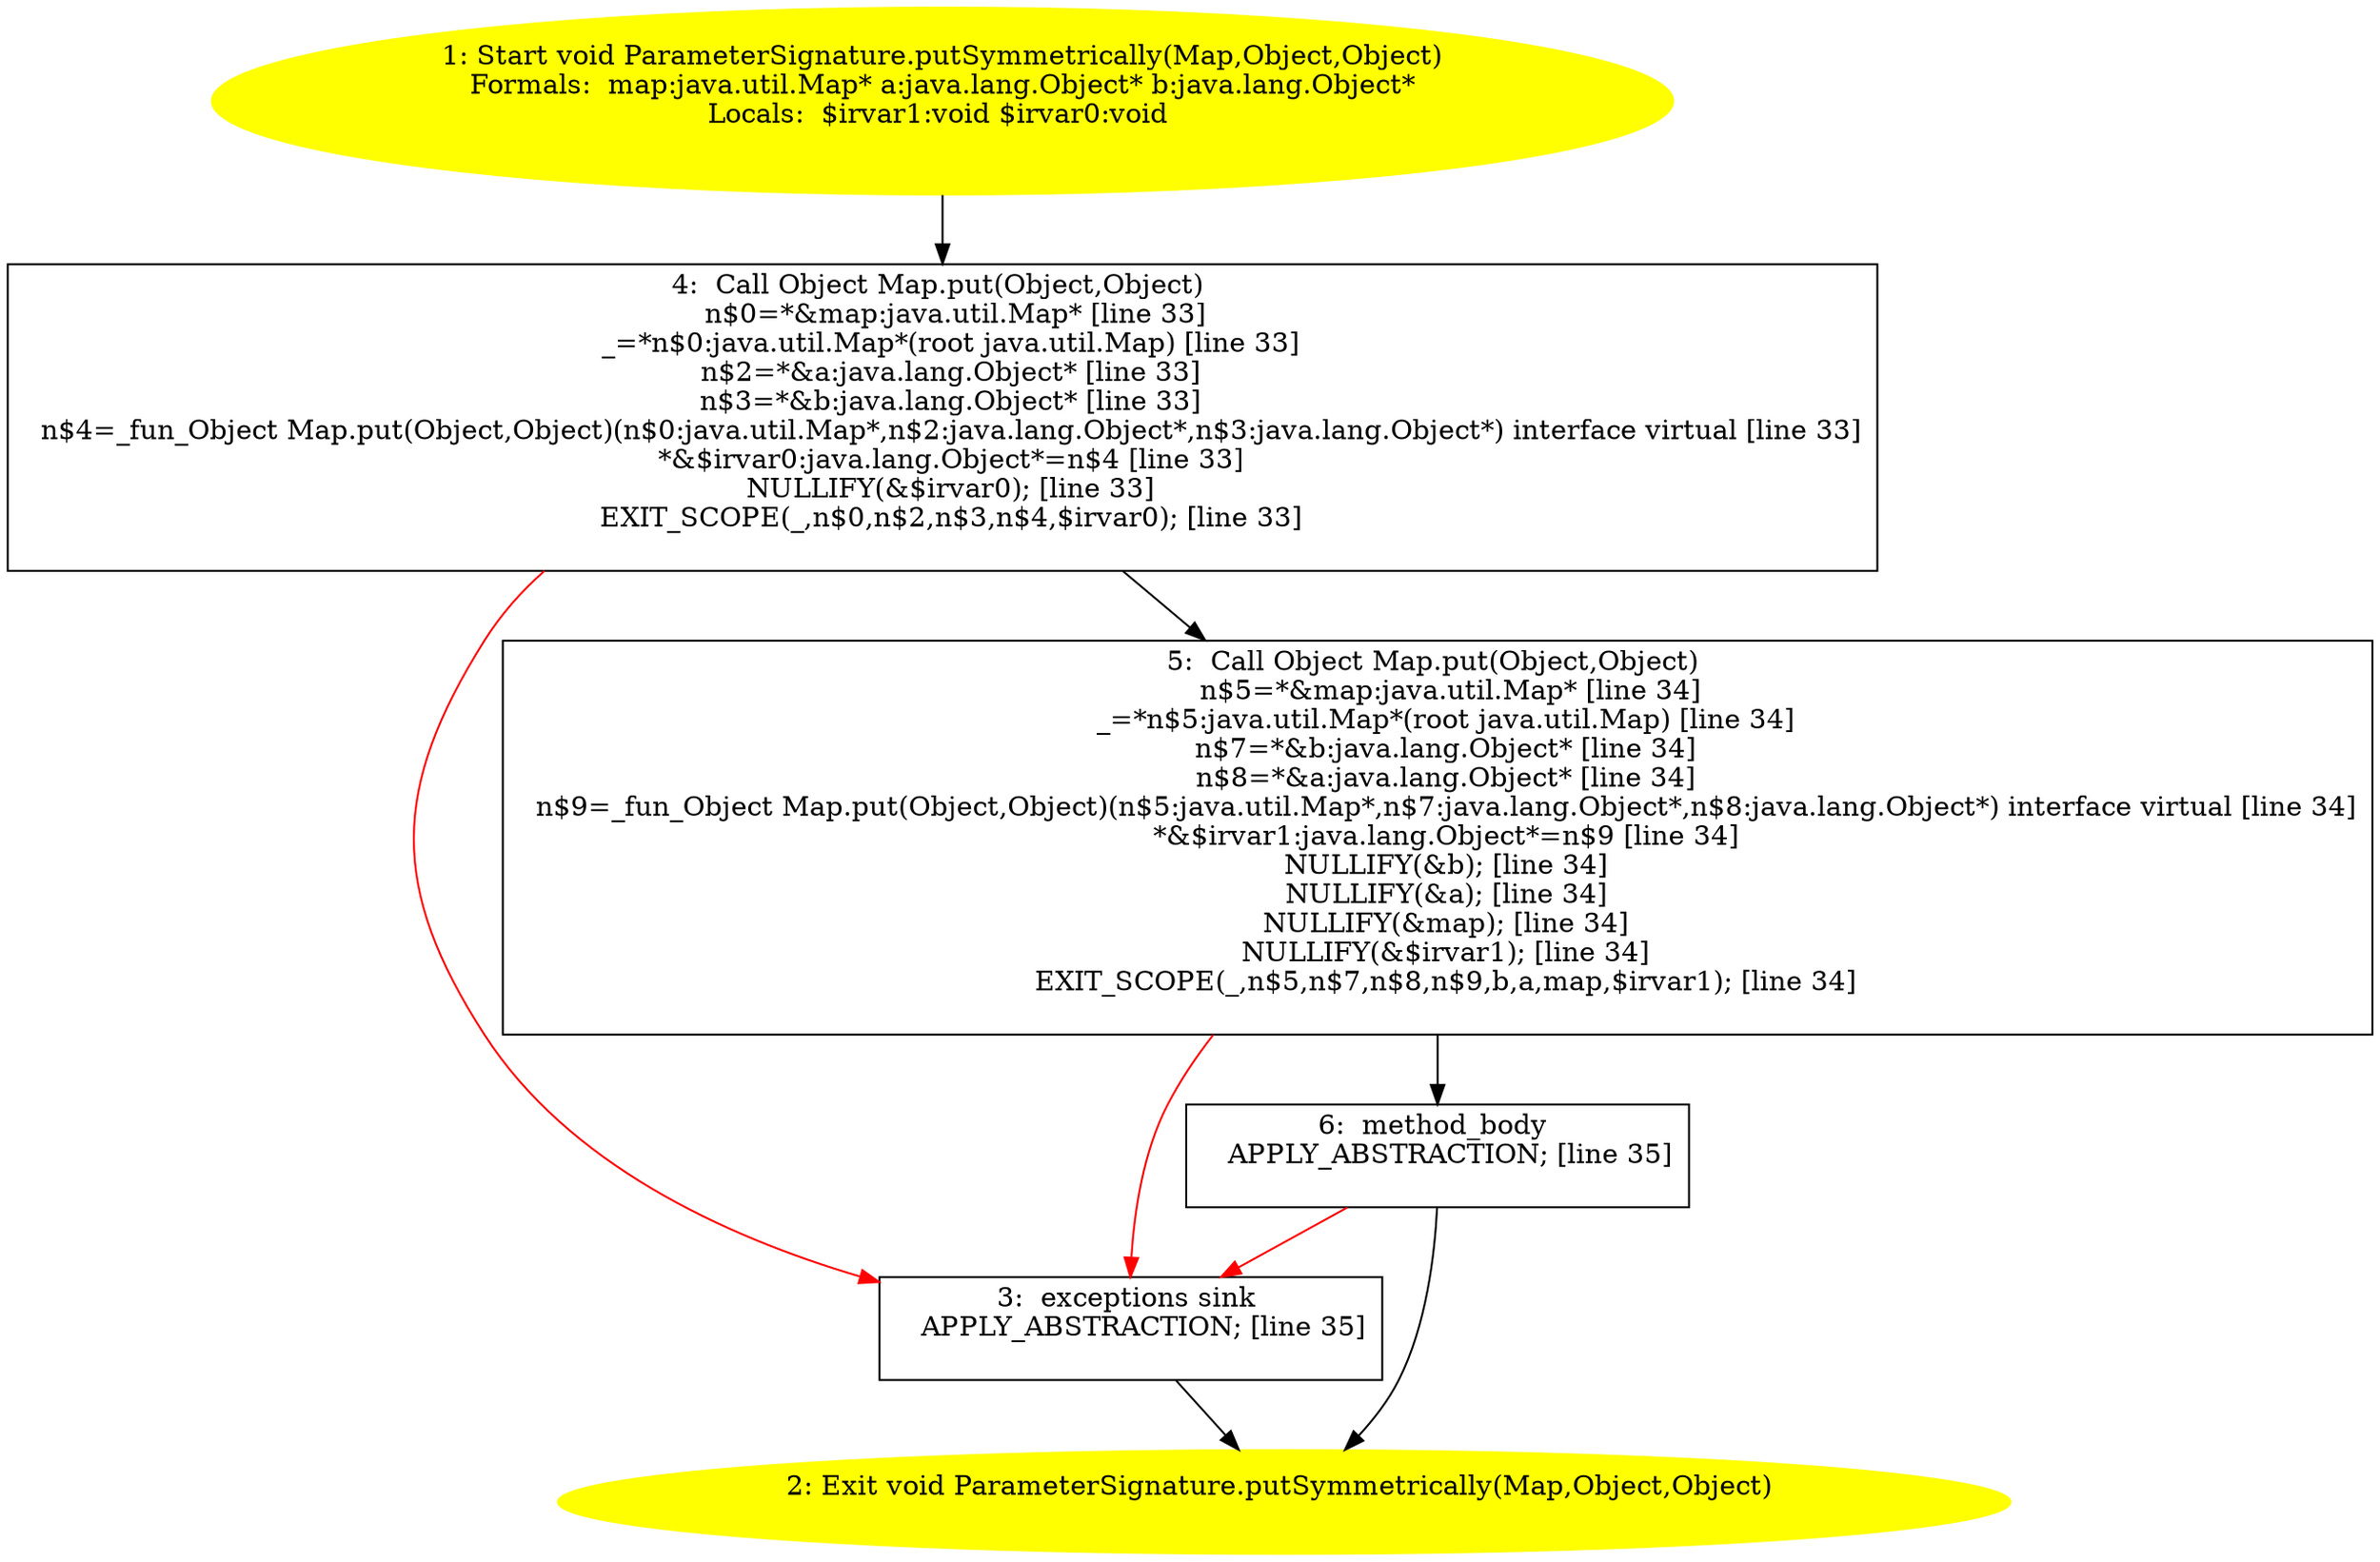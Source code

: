 /* @generated */
digraph cfg {
"org.junit.experimental.theories.ParameterSignature.putSymmetrically(java.util.Map,java.lang.Object,j.69fa7712b415445c5b8183451aab7883_1" [label="1: Start void ParameterSignature.putSymmetrically(Map,Object,Object)\nFormals:  map:java.util.Map* a:java.lang.Object* b:java.lang.Object*\nLocals:  $irvar1:void $irvar0:void \n  " color=yellow style=filled]
	

	 "org.junit.experimental.theories.ParameterSignature.putSymmetrically(java.util.Map,java.lang.Object,j.69fa7712b415445c5b8183451aab7883_1" -> "org.junit.experimental.theories.ParameterSignature.putSymmetrically(java.util.Map,java.lang.Object,j.69fa7712b415445c5b8183451aab7883_4" ;
"org.junit.experimental.theories.ParameterSignature.putSymmetrically(java.util.Map,java.lang.Object,j.69fa7712b415445c5b8183451aab7883_2" [label="2: Exit void ParameterSignature.putSymmetrically(Map,Object,Object) \n  " color=yellow style=filled]
	

"org.junit.experimental.theories.ParameterSignature.putSymmetrically(java.util.Map,java.lang.Object,j.69fa7712b415445c5b8183451aab7883_3" [label="3:  exceptions sink \n   APPLY_ABSTRACTION; [line 35]\n " shape="box"]
	

	 "org.junit.experimental.theories.ParameterSignature.putSymmetrically(java.util.Map,java.lang.Object,j.69fa7712b415445c5b8183451aab7883_3" -> "org.junit.experimental.theories.ParameterSignature.putSymmetrically(java.util.Map,java.lang.Object,j.69fa7712b415445c5b8183451aab7883_2" ;
"org.junit.experimental.theories.ParameterSignature.putSymmetrically(java.util.Map,java.lang.Object,j.69fa7712b415445c5b8183451aab7883_4" [label="4:  Call Object Map.put(Object,Object) \n   n$0=*&map:java.util.Map* [line 33]\n  _=*n$0:java.util.Map*(root java.util.Map) [line 33]\n  n$2=*&a:java.lang.Object* [line 33]\n  n$3=*&b:java.lang.Object* [line 33]\n  n$4=_fun_Object Map.put(Object,Object)(n$0:java.util.Map*,n$2:java.lang.Object*,n$3:java.lang.Object*) interface virtual [line 33]\n  *&$irvar0:java.lang.Object*=n$4 [line 33]\n  NULLIFY(&$irvar0); [line 33]\n  EXIT_SCOPE(_,n$0,n$2,n$3,n$4,$irvar0); [line 33]\n " shape="box"]
	

	 "org.junit.experimental.theories.ParameterSignature.putSymmetrically(java.util.Map,java.lang.Object,j.69fa7712b415445c5b8183451aab7883_4" -> "org.junit.experimental.theories.ParameterSignature.putSymmetrically(java.util.Map,java.lang.Object,j.69fa7712b415445c5b8183451aab7883_5" ;
	 "org.junit.experimental.theories.ParameterSignature.putSymmetrically(java.util.Map,java.lang.Object,j.69fa7712b415445c5b8183451aab7883_4" -> "org.junit.experimental.theories.ParameterSignature.putSymmetrically(java.util.Map,java.lang.Object,j.69fa7712b415445c5b8183451aab7883_3" [color="red" ];
"org.junit.experimental.theories.ParameterSignature.putSymmetrically(java.util.Map,java.lang.Object,j.69fa7712b415445c5b8183451aab7883_5" [label="5:  Call Object Map.put(Object,Object) \n   n$5=*&map:java.util.Map* [line 34]\n  _=*n$5:java.util.Map*(root java.util.Map) [line 34]\n  n$7=*&b:java.lang.Object* [line 34]\n  n$8=*&a:java.lang.Object* [line 34]\n  n$9=_fun_Object Map.put(Object,Object)(n$5:java.util.Map*,n$7:java.lang.Object*,n$8:java.lang.Object*) interface virtual [line 34]\n  *&$irvar1:java.lang.Object*=n$9 [line 34]\n  NULLIFY(&b); [line 34]\n  NULLIFY(&a); [line 34]\n  NULLIFY(&map); [line 34]\n  NULLIFY(&$irvar1); [line 34]\n  EXIT_SCOPE(_,n$5,n$7,n$8,n$9,b,a,map,$irvar1); [line 34]\n " shape="box"]
	

	 "org.junit.experimental.theories.ParameterSignature.putSymmetrically(java.util.Map,java.lang.Object,j.69fa7712b415445c5b8183451aab7883_5" -> "org.junit.experimental.theories.ParameterSignature.putSymmetrically(java.util.Map,java.lang.Object,j.69fa7712b415445c5b8183451aab7883_6" ;
	 "org.junit.experimental.theories.ParameterSignature.putSymmetrically(java.util.Map,java.lang.Object,j.69fa7712b415445c5b8183451aab7883_5" -> "org.junit.experimental.theories.ParameterSignature.putSymmetrically(java.util.Map,java.lang.Object,j.69fa7712b415445c5b8183451aab7883_3" [color="red" ];
"org.junit.experimental.theories.ParameterSignature.putSymmetrically(java.util.Map,java.lang.Object,j.69fa7712b415445c5b8183451aab7883_6" [label="6:  method_body \n   APPLY_ABSTRACTION; [line 35]\n " shape="box"]
	

	 "org.junit.experimental.theories.ParameterSignature.putSymmetrically(java.util.Map,java.lang.Object,j.69fa7712b415445c5b8183451aab7883_6" -> "org.junit.experimental.theories.ParameterSignature.putSymmetrically(java.util.Map,java.lang.Object,j.69fa7712b415445c5b8183451aab7883_2" ;
	 "org.junit.experimental.theories.ParameterSignature.putSymmetrically(java.util.Map,java.lang.Object,j.69fa7712b415445c5b8183451aab7883_6" -> "org.junit.experimental.theories.ParameterSignature.putSymmetrically(java.util.Map,java.lang.Object,j.69fa7712b415445c5b8183451aab7883_3" [color="red" ];
}
